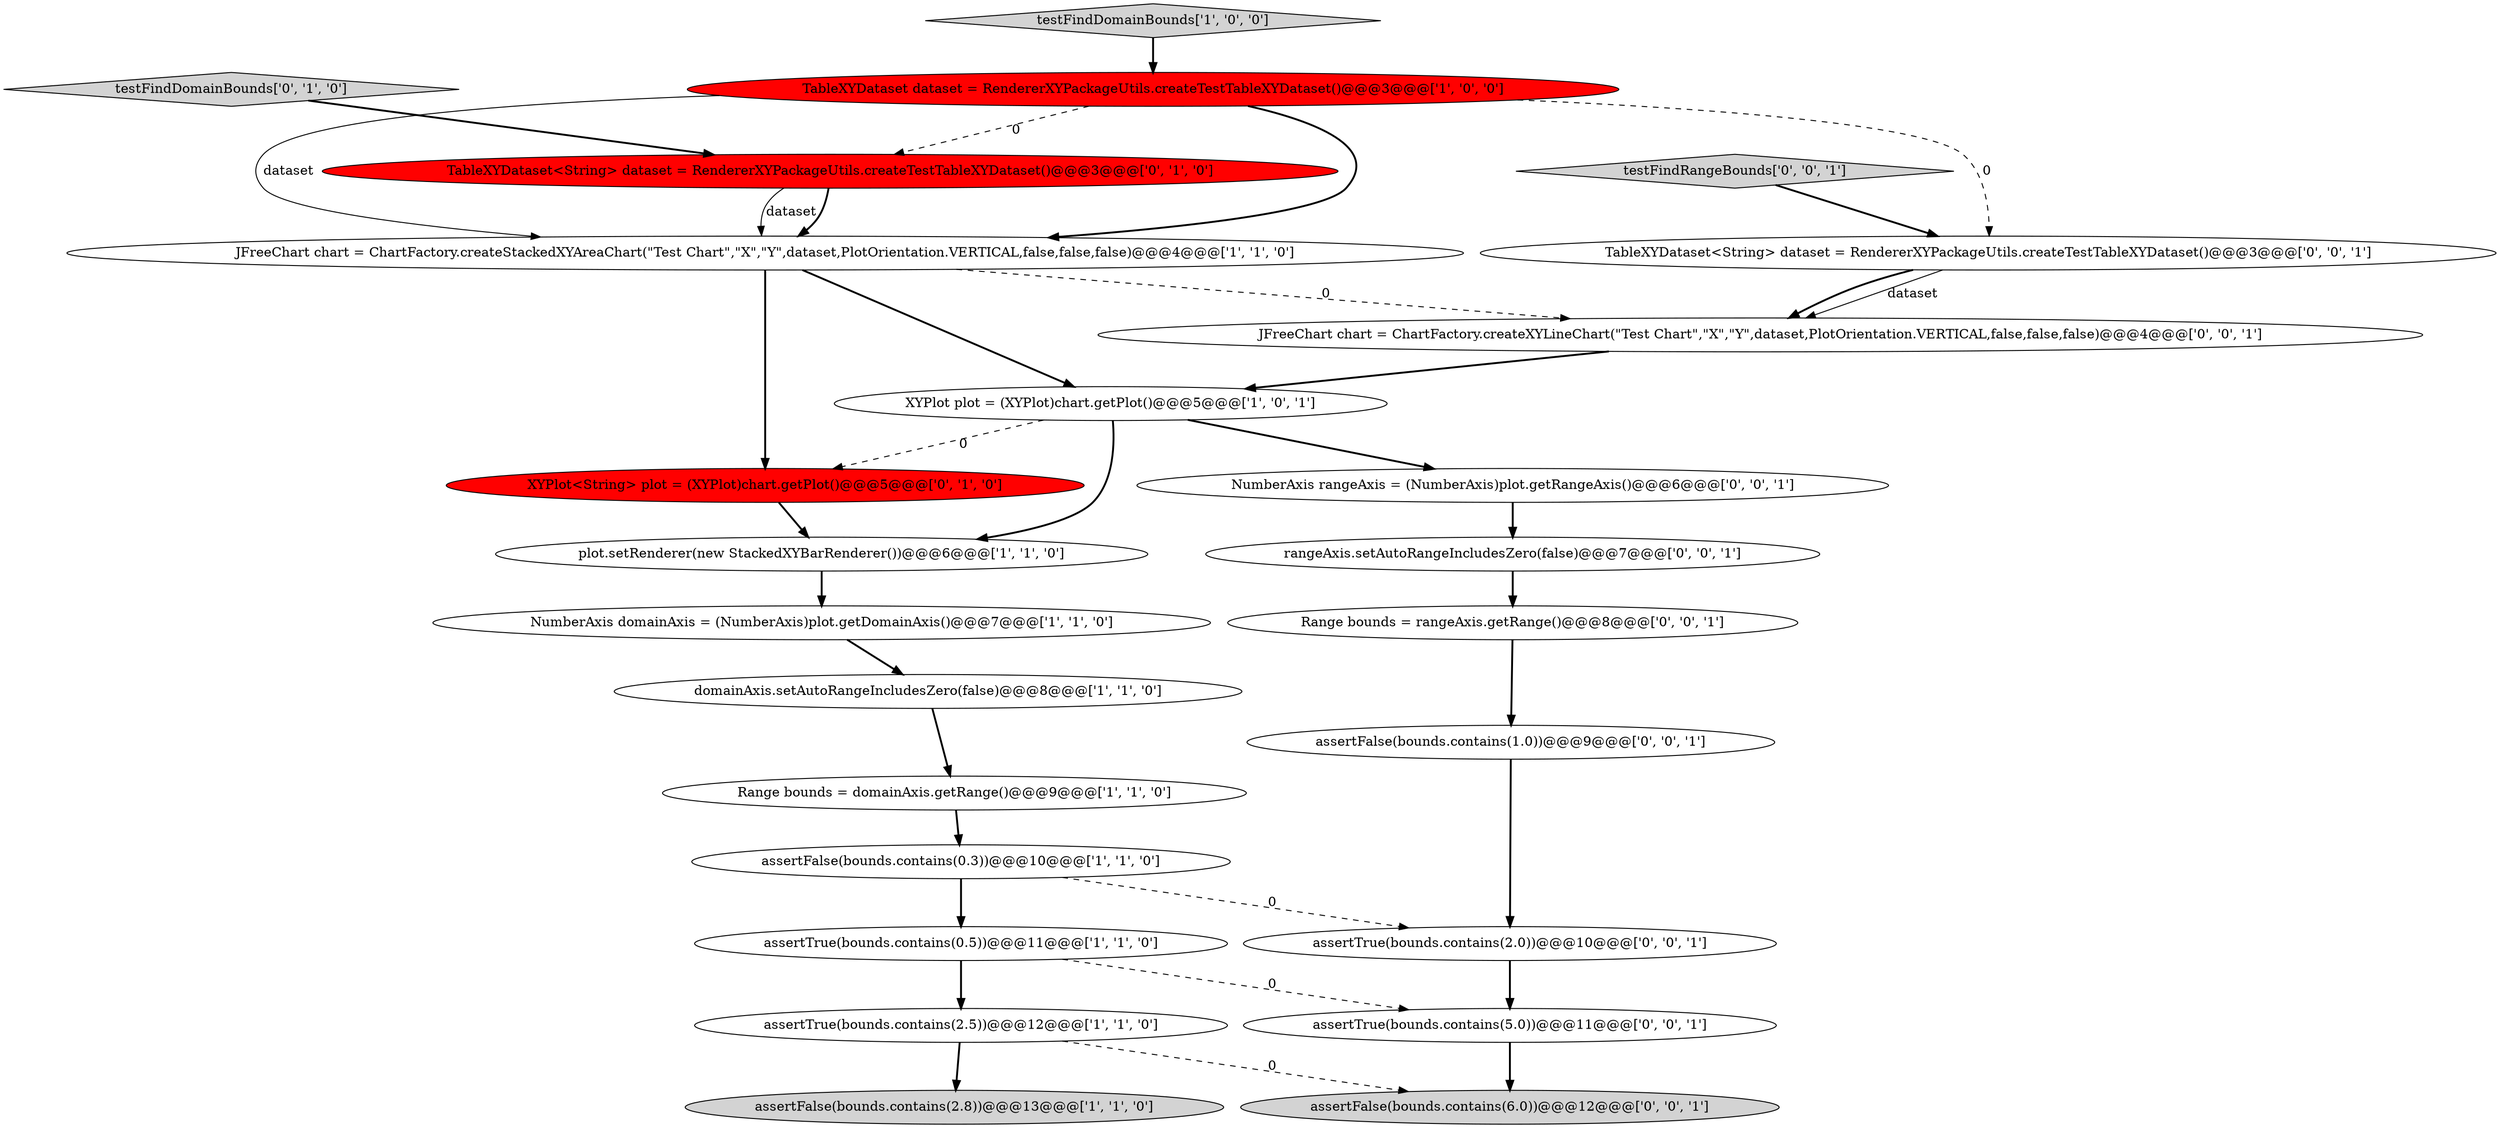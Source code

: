 digraph {
17 [style = filled, label = "JFreeChart chart = ChartFactory.createXYLineChart(\"Test Chart\",\"X\",\"Y\",dataset,PlotOrientation.VERTICAL,false,false,false)@@@4@@@['0', '0', '1']", fillcolor = white, shape = ellipse image = "AAA0AAABBB3BBB"];
23 [style = filled, label = "assertFalse(bounds.contains(1.0))@@@9@@@['0', '0', '1']", fillcolor = white, shape = ellipse image = "AAA0AAABBB3BBB"];
0 [style = filled, label = "TableXYDataset dataset = RendererXYPackageUtils.createTestTableXYDataset()@@@3@@@['1', '0', '0']", fillcolor = red, shape = ellipse image = "AAA1AAABBB1BBB"];
19 [style = filled, label = "rangeAxis.setAutoRangeIncludesZero(false)@@@7@@@['0', '0', '1']", fillcolor = white, shape = ellipse image = "AAA0AAABBB3BBB"];
18 [style = filled, label = "NumberAxis rangeAxis = (NumberAxis)plot.getRangeAxis()@@@6@@@['0', '0', '1']", fillcolor = white, shape = ellipse image = "AAA0AAABBB3BBB"];
1 [style = filled, label = "Range bounds = domainAxis.getRange()@@@9@@@['1', '1', '0']", fillcolor = white, shape = ellipse image = "AAA0AAABBB1BBB"];
13 [style = filled, label = "XYPlot<String> plot = (XYPlot)chart.getPlot()@@@5@@@['0', '1', '0']", fillcolor = red, shape = ellipse image = "AAA1AAABBB2BBB"];
4 [style = filled, label = "domainAxis.setAutoRangeIncludesZero(false)@@@8@@@['1', '1', '0']", fillcolor = white, shape = ellipse image = "AAA0AAABBB1BBB"];
24 [style = filled, label = "TableXYDataset<String> dataset = RendererXYPackageUtils.createTestTableXYDataset()@@@3@@@['0', '0', '1']", fillcolor = white, shape = ellipse image = "AAA0AAABBB3BBB"];
20 [style = filled, label = "testFindRangeBounds['0', '0', '1']", fillcolor = lightgray, shape = diamond image = "AAA0AAABBB3BBB"];
2 [style = filled, label = "assertFalse(bounds.contains(0.3))@@@10@@@['1', '1', '0']", fillcolor = white, shape = ellipse image = "AAA0AAABBB1BBB"];
10 [style = filled, label = "assertTrue(bounds.contains(2.5))@@@12@@@['1', '1', '0']", fillcolor = white, shape = ellipse image = "AAA0AAABBB1BBB"];
5 [style = filled, label = "NumberAxis domainAxis = (NumberAxis)plot.getDomainAxis()@@@7@@@['1', '1', '0']", fillcolor = white, shape = ellipse image = "AAA0AAABBB1BBB"];
15 [style = filled, label = "Range bounds = rangeAxis.getRange()@@@8@@@['0', '0', '1']", fillcolor = white, shape = ellipse image = "AAA0AAABBB3BBB"];
14 [style = filled, label = "TableXYDataset<String> dataset = RendererXYPackageUtils.createTestTableXYDataset()@@@3@@@['0', '1', '0']", fillcolor = red, shape = ellipse image = "AAA1AAABBB2BBB"];
6 [style = filled, label = "assertTrue(bounds.contains(0.5))@@@11@@@['1', '1', '0']", fillcolor = white, shape = ellipse image = "AAA0AAABBB1BBB"];
21 [style = filled, label = "assertTrue(bounds.contains(5.0))@@@11@@@['0', '0', '1']", fillcolor = white, shape = ellipse image = "AAA0AAABBB3BBB"];
22 [style = filled, label = "assertFalse(bounds.contains(6.0))@@@12@@@['0', '0', '1']", fillcolor = lightgray, shape = ellipse image = "AAA0AAABBB3BBB"];
9 [style = filled, label = "plot.setRenderer(new StackedXYBarRenderer())@@@6@@@['1', '1', '0']", fillcolor = white, shape = ellipse image = "AAA0AAABBB1BBB"];
12 [style = filled, label = "testFindDomainBounds['0', '1', '0']", fillcolor = lightgray, shape = diamond image = "AAA0AAABBB2BBB"];
16 [style = filled, label = "assertTrue(bounds.contains(2.0))@@@10@@@['0', '0', '1']", fillcolor = white, shape = ellipse image = "AAA0AAABBB3BBB"];
8 [style = filled, label = "JFreeChart chart = ChartFactory.createStackedXYAreaChart(\"Test Chart\",\"X\",\"Y\",dataset,PlotOrientation.VERTICAL,false,false,false)@@@4@@@['1', '1', '0']", fillcolor = white, shape = ellipse image = "AAA0AAABBB1BBB"];
3 [style = filled, label = "assertFalse(bounds.contains(2.8))@@@13@@@['1', '1', '0']", fillcolor = lightgray, shape = ellipse image = "AAA0AAABBB1BBB"];
11 [style = filled, label = "testFindDomainBounds['1', '0', '0']", fillcolor = lightgray, shape = diamond image = "AAA0AAABBB1BBB"];
7 [style = filled, label = "XYPlot plot = (XYPlot)chart.getPlot()@@@5@@@['1', '0', '1']", fillcolor = white, shape = ellipse image = "AAA0AAABBB1BBB"];
6->21 [style = dashed, label="0"];
15->23 [style = bold, label=""];
23->16 [style = bold, label=""];
24->17 [style = solid, label="dataset"];
2->6 [style = bold, label=""];
18->19 [style = bold, label=""];
10->3 [style = bold, label=""];
10->22 [style = dashed, label="0"];
14->8 [style = solid, label="dataset"];
8->7 [style = bold, label=""];
17->7 [style = bold, label=""];
7->9 [style = bold, label=""];
0->14 [style = dashed, label="0"];
11->0 [style = bold, label=""];
21->22 [style = bold, label=""];
0->8 [style = solid, label="dataset"];
16->21 [style = bold, label=""];
2->16 [style = dashed, label="0"];
6->10 [style = bold, label=""];
5->4 [style = bold, label=""];
24->17 [style = bold, label=""];
12->14 [style = bold, label=""];
0->8 [style = bold, label=""];
7->13 [style = dashed, label="0"];
9->5 [style = bold, label=""];
7->18 [style = bold, label=""];
0->24 [style = dashed, label="0"];
8->17 [style = dashed, label="0"];
4->1 [style = bold, label=""];
1->2 [style = bold, label=""];
14->8 [style = bold, label=""];
13->9 [style = bold, label=""];
19->15 [style = bold, label=""];
20->24 [style = bold, label=""];
8->13 [style = bold, label=""];
}
